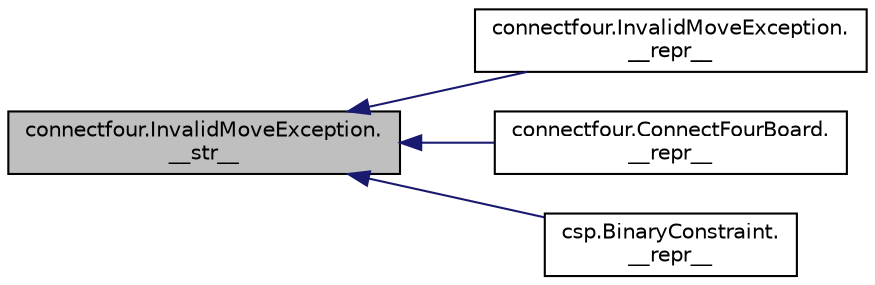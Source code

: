 digraph "connectfour.InvalidMoveException.__str__"
{
  edge [fontname="Helvetica",fontsize="10",labelfontname="Helvetica",labelfontsize="10"];
  node [fontname="Helvetica",fontsize="10",shape=record];
  rankdir="LR";
  Node1 [label="connectfour.InvalidMoveException.\l__str__",height=0.2,width=0.4,color="black", fillcolor="grey75", style="filled", fontcolor="black"];
  Node1 -> Node2 [dir="back",color="midnightblue",fontsize="10",style="solid"];
  Node2 [label="connectfour.InvalidMoveException.\l__repr__",height=0.2,width=0.4,color="black", fillcolor="white", style="filled",URL="$classconnectfour_1_1_invalid_move_exception.html#adbbe69444362b192b454845d528941f4"];
  Node1 -> Node3 [dir="back",color="midnightblue",fontsize="10",style="solid"];
  Node3 [label="connectfour.ConnectFourBoard.\l__repr__",height=0.2,width=0.4,color="black", fillcolor="white", style="filled",URL="$classconnectfour_1_1_connect_four_board.html#a21aac38964cad4976cdb926e96090b2b"];
  Node1 -> Node4 [dir="back",color="midnightblue",fontsize="10",style="solid"];
  Node4 [label="csp.BinaryConstraint.\l__repr__",height=0.2,width=0.4,color="black", fillcolor="white", style="filled",URL="$classcsp_1_1_binary_constraint.html#abd1037cf01a9cb0f6bbf24296045f19e"];
}

